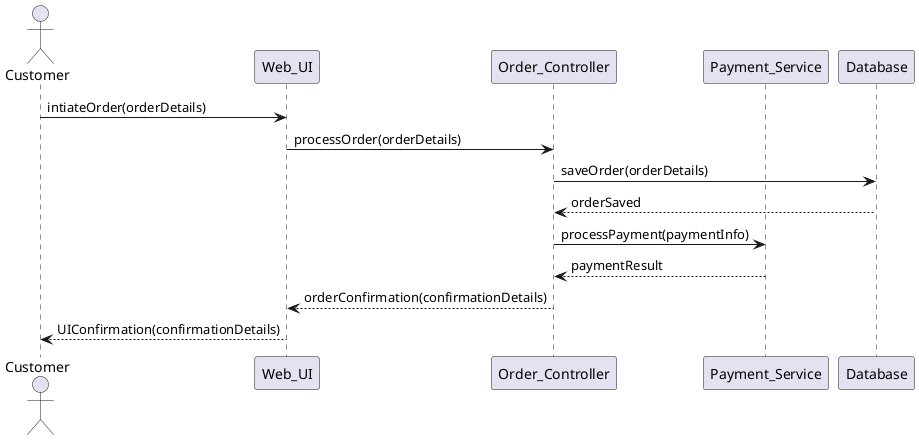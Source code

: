 @startuml
actor Customer
participant Web_UI
participant Order_Controller
participant Payment_Service
participant Database
Customer -> Web_UI: intiateOrder(orderDetails)
Web_UI -> Order_Controller: processOrder(orderDetails)
Order_Controller -> Database: saveOrder(orderDetails)
Database --> Order_Controller: orderSaved
Order_Controller -> Payment_Service: processPayment(paymentInfo)
Payment_Service --> Order_Controller: paymentResult
Order_Controller --> Web_UI: orderConfirmation(confirmationDetails)
Web_UI --> Customer: UIConfirmation(confirmationDetails)
@enduml
